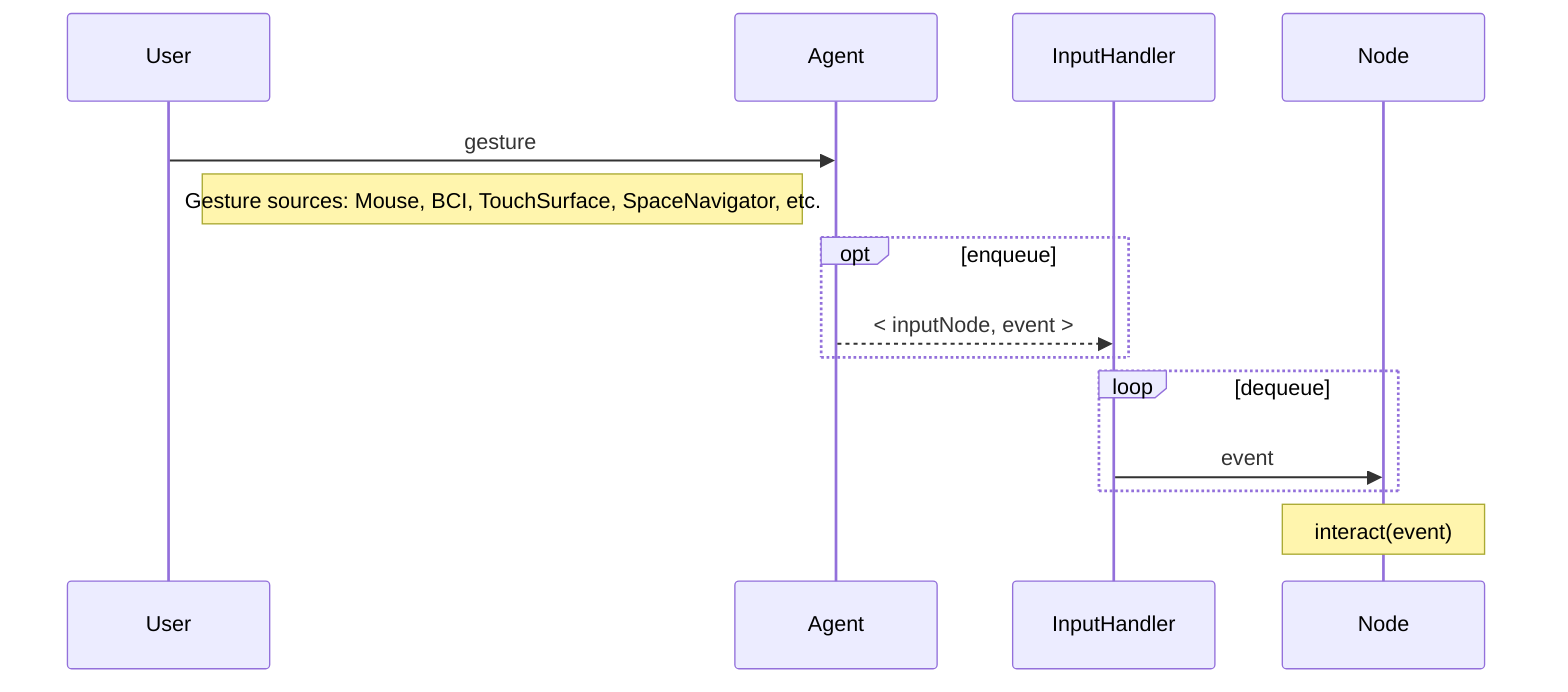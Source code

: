 sequenceDiagram
    User->>Agent: gesture
    Note right of User: Gesture sources: Mouse, BCI, TouchSurface, SpaceNavigator, etc.
    opt enqueue
        Agent-->>InputHandler: < inputNode, event >
    end
    loop dequeue
      InputHandler->>Node: event
    end
    Note over Node: interact(event)